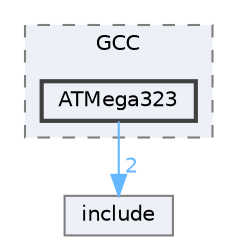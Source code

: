 digraph "D:/Projects/Raspberrypi_pico/pico_freertos_final/freertos_pico2/pico_freertos/FreeRTOS-Kernel/portable/GCC/ATMega323"
{
 // LATEX_PDF_SIZE
  bgcolor="transparent";
  edge [fontname=Helvetica,fontsize=10,labelfontname=Helvetica,labelfontsize=10];
  node [fontname=Helvetica,fontsize=10,shape=box,height=0.2,width=0.4];
  compound=true
  subgraph clusterdir_d47f747b1f9f69e8b995df24b56b1471 {
    graph [ bgcolor="#edf0f7", pencolor="grey50", label="GCC", fontname=Helvetica,fontsize=10 style="filled,dashed", URL="dir_d47f747b1f9f69e8b995df24b56b1471.html",tooltip=""]
  dir_61214bfe8ec2340959079c236e6192fe [label="ATMega323", fillcolor="#edf0f7", color="grey25", style="filled,bold", URL="dir_61214bfe8ec2340959079c236e6192fe.html",tooltip=""];
  }
  dir_c69ece34c3f150cb2c6f1098178b172a [label="include", fillcolor="#edf0f7", color="grey50", style="filled", URL="dir_c69ece34c3f150cb2c6f1098178b172a.html",tooltip=""];
  dir_61214bfe8ec2340959079c236e6192fe->dir_c69ece34c3f150cb2c6f1098178b172a [headlabel="2", labeldistance=1.5 headhref="dir_000082_000125.html" href="dir_000082_000125.html" color="steelblue1" fontcolor="steelblue1"];
}
